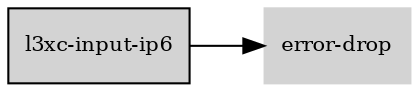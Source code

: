 digraph "l3xc_input_ip6_subgraph" {
  rankdir=LR;
  node [shape=box, style=filled, fontsize=10, color=lightgray, fontcolor=black, fillcolor=lightgray];
  "l3xc-input-ip6" [color=black, fontcolor=black, fillcolor=lightgray];
  edge [fontsize=8];
  "l3xc-input-ip6" -> "error-drop";
}
